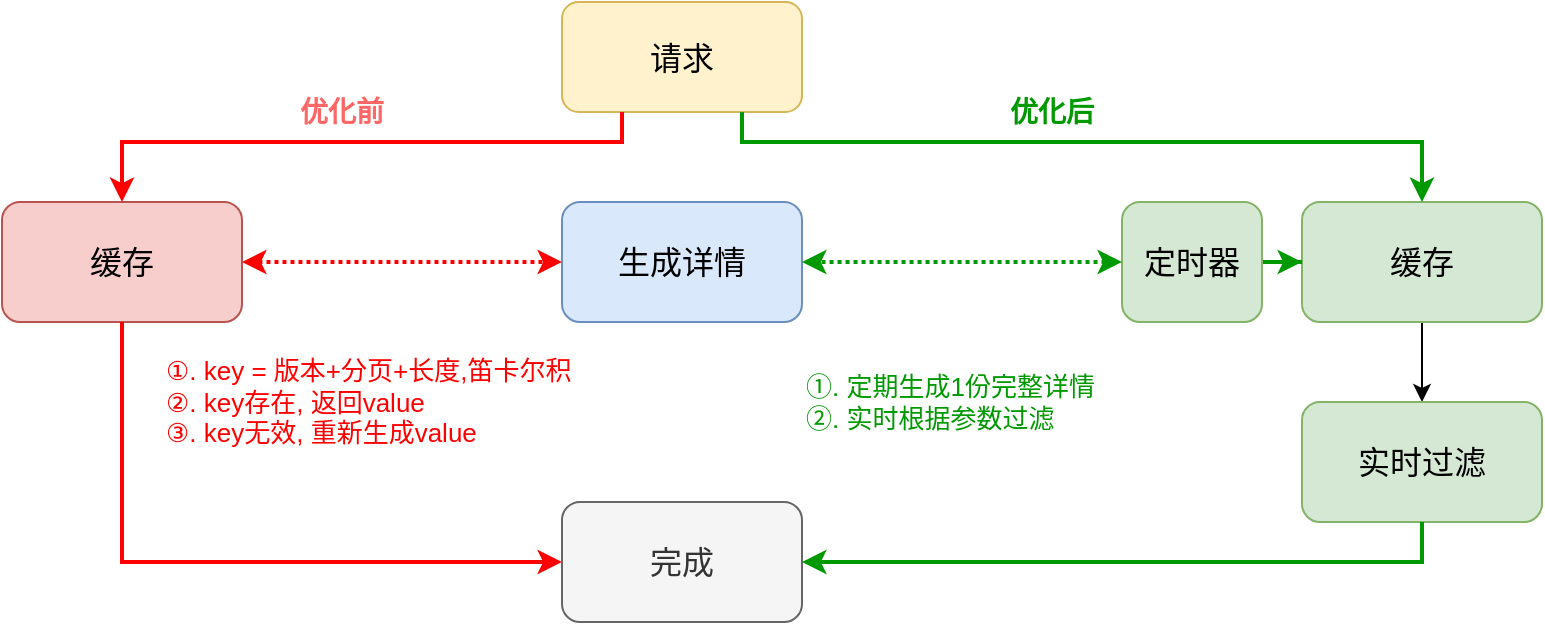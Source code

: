 <mxfile version="20.6.2" type="github">
  <diagram id="1bpVIfLe5_dsUP13_QPI" name="第 1 页">
    <mxGraphModel dx="1185" dy="-514" grid="1" gridSize="10" guides="1" tooltips="1" connect="1" arrows="1" fold="1" page="1" pageScale="1" pageWidth="827" pageHeight="1169" math="0" shadow="0">
      <root>
        <mxCell id="0" />
        <mxCell id="1" parent="0" />
        <mxCell id="Lkpm1lcb8TPIVfQLZ-2U-61" value="请求" style="rounded=1;whiteSpace=wrap;html=1;fontSize=16;fillColor=#fff2cc;strokeColor=#d6b656;" vertex="1" parent="1">
          <mxGeometry x="320" y="1310" width="120" height="55" as="geometry" />
        </mxCell>
        <mxCell id="Lkpm1lcb8TPIVfQLZ-2U-62" value="&lt;font style=&quot;font-size: 16px;&quot;&gt;缓存&lt;/font&gt;" style="rounded=1;whiteSpace=wrap;html=1;fontSize=12;fillColor=#f8cecc;strokeColor=#b85450;" vertex="1" parent="1">
          <mxGeometry x="40" y="1410" width="120" height="60" as="geometry" />
        </mxCell>
        <mxCell id="Lkpm1lcb8TPIVfQLZ-2U-98" value="" style="edgeStyle=orthogonalEdgeStyle;rounded=0;orthogonalLoop=1;jettySize=auto;html=1;" edge="1" parent="1" source="Lkpm1lcb8TPIVfQLZ-2U-63" target="Lkpm1lcb8TPIVfQLZ-2U-96">
          <mxGeometry relative="1" as="geometry" />
        </mxCell>
        <mxCell id="Lkpm1lcb8TPIVfQLZ-2U-63" value="&lt;font style=&quot;font-size: 16px;&quot;&gt;缓存&lt;/font&gt;" style="rounded=1;whiteSpace=wrap;html=1;fontSize=12;fillColor=#d5e8d4;strokeColor=#82b366;" vertex="1" parent="1">
          <mxGeometry x="690" y="1410" width="120" height="60" as="geometry" />
        </mxCell>
        <mxCell id="Lkpm1lcb8TPIVfQLZ-2U-64" value="" style="edgeStyle=orthogonalEdgeStyle;rounded=0;orthogonalLoop=1;jettySize=auto;html=1;strokeColor=#009900;strokeWidth=2;fontSize=12;endArrow=classic;endFill=1;" edge="1" parent="1" source="Lkpm1lcb8TPIVfQLZ-2U-66" target="Lkpm1lcb8TPIVfQLZ-2U-63">
          <mxGeometry relative="1" as="geometry" />
        </mxCell>
        <mxCell id="Lkpm1lcb8TPIVfQLZ-2U-66" value="&lt;font style=&quot;font-size: 16px;&quot;&gt;定时器&lt;/font&gt;" style="rounded=1;whiteSpace=wrap;html=1;fontSize=12;fillColor=#d5e8d4;strokeColor=#82b366;" vertex="1" parent="1">
          <mxGeometry x="600" y="1410" width="70" height="60" as="geometry" />
        </mxCell>
        <mxCell id="Lkpm1lcb8TPIVfQLZ-2U-73" value="" style="endArrow=classic;html=1;rounded=0;fontSize=12;exitX=0.25;exitY=1;exitDx=0;exitDy=0;entryX=0.5;entryY=0;entryDx=0;entryDy=0;strokeColor=#FF0000;strokeWidth=2;endFill=1;" edge="1" parent="1" source="Lkpm1lcb8TPIVfQLZ-2U-61" target="Lkpm1lcb8TPIVfQLZ-2U-62">
          <mxGeometry width="50" height="50" relative="1" as="geometry">
            <mxPoint x="330" y="1500" as="sourcePoint" />
            <mxPoint x="380" y="1450" as="targetPoint" />
            <Array as="points">
              <mxPoint x="350" y="1380" />
              <mxPoint x="100" y="1380" />
            </Array>
          </mxGeometry>
        </mxCell>
        <mxCell id="Lkpm1lcb8TPIVfQLZ-2U-74" value="" style="endArrow=classic;html=1;rounded=0;strokeColor=#009900;strokeWidth=2;fontSize=12;exitX=0.75;exitY=1;exitDx=0;exitDy=0;entryX=0.5;entryY=0;entryDx=0;entryDy=0;" edge="1" parent="1" source="Lkpm1lcb8TPIVfQLZ-2U-61" target="Lkpm1lcb8TPIVfQLZ-2U-63">
          <mxGeometry width="50" height="50" relative="1" as="geometry">
            <mxPoint x="330" y="1500" as="sourcePoint" />
            <mxPoint x="380" y="1450" as="targetPoint" />
            <Array as="points">
              <mxPoint x="410" y="1380" />
              <mxPoint x="750" y="1380" />
            </Array>
          </mxGeometry>
        </mxCell>
        <mxCell id="Lkpm1lcb8TPIVfQLZ-2U-78" value="" style="endArrow=classic;html=1;rounded=0;strokeColor=#FF0000;strokeWidth=2;fontSize=12;exitX=0.5;exitY=1;exitDx=0;exitDy=0;entryX=0;entryY=0.5;entryDx=0;entryDy=0;" edge="1" parent="1" source="Lkpm1lcb8TPIVfQLZ-2U-62" target="Lkpm1lcb8TPIVfQLZ-2U-68">
          <mxGeometry width="50" height="50" relative="1" as="geometry">
            <mxPoint x="400" y="1510" as="sourcePoint" />
            <mxPoint x="250" y="1580" as="targetPoint" />
            <Array as="points">
              <mxPoint x="100" y="1590" />
            </Array>
          </mxGeometry>
        </mxCell>
        <mxCell id="Lkpm1lcb8TPIVfQLZ-2U-80" value="优化前" style="text;html=1;strokeColor=none;fillColor=none;align=center;verticalAlign=middle;whiteSpace=wrap;rounded=0;dashed=1;fontSize=14;fontColor=#FF6666;fontStyle=1" vertex="1" parent="1">
          <mxGeometry x="180" y="1350" width="60" height="30" as="geometry" />
        </mxCell>
        <mxCell id="Lkpm1lcb8TPIVfQLZ-2U-81" value="优化后" style="text;html=1;strokeColor=none;fillColor=none;align=center;verticalAlign=middle;whiteSpace=wrap;rounded=0;dashed=1;fontSize=14;fontColor=#009900;fontStyle=1" vertex="1" parent="1">
          <mxGeometry x="535" y="1350" width="60" height="30" as="geometry" />
        </mxCell>
        <mxCell id="Lkpm1lcb8TPIVfQLZ-2U-83" value="&lt;font style=&quot;font-size: 16px;&quot;&gt;生成详情&lt;/font&gt;" style="rounded=1;whiteSpace=wrap;html=1;fontSize=12;fillColor=#dae8fc;strokeColor=#6c8ebf;" vertex="1" parent="1">
          <mxGeometry x="320" y="1410" width="120" height="60" as="geometry" />
        </mxCell>
        <mxCell id="Lkpm1lcb8TPIVfQLZ-2U-93" value="" style="endArrow=classic;html=1;rounded=0;dashed=1;strokeColor=#009900;strokeWidth=2;fontSize=12;exitX=0;exitY=0.5;exitDx=0;exitDy=0;entryX=1;entryY=0.5;entryDx=0;entryDy=0;dashPattern=1 1;startArrow=classic;startFill=1;" edge="1" parent="1" target="Lkpm1lcb8TPIVfQLZ-2U-83">
          <mxGeometry width="50" height="50" relative="1" as="geometry">
            <mxPoint x="600" y="1440" as="sourcePoint" />
            <mxPoint x="440.0" y="1420" as="targetPoint" />
            <Array as="points">
              <mxPoint x="560" y="1440" />
              <mxPoint x="510" y="1440" />
            </Array>
          </mxGeometry>
        </mxCell>
        <mxCell id="Lkpm1lcb8TPIVfQLZ-2U-94" value="" style="endArrow=classic;html=1;rounded=0;strokeColor=#FF0000;strokeWidth=2;fontSize=12;exitX=1;exitY=0.5;exitDx=0;exitDy=0;dashed=1;entryX=0;entryY=0.5;entryDx=0;entryDy=0;dashPattern=1 1;startArrow=classic;startFill=1;" edge="1" parent="1" target="Lkpm1lcb8TPIVfQLZ-2U-83">
          <mxGeometry width="50" height="50" relative="1" as="geometry">
            <mxPoint x="160" y="1440" as="sourcePoint" />
            <mxPoint x="320" y="1420" as="targetPoint" />
            <Array as="points">
              <mxPoint x="240" y="1440" />
            </Array>
          </mxGeometry>
        </mxCell>
        <mxCell id="Lkpm1lcb8TPIVfQLZ-2U-68" value="&lt;font style=&quot;font-size: 16px;&quot;&gt;完成&lt;/font&gt;" style="rounded=1;whiteSpace=wrap;html=1;fontSize=12;fillColor=#f5f5f5;strokeColor=#666666;fontColor=#333333;" vertex="1" parent="1">
          <mxGeometry x="320" y="1560" width="120" height="60" as="geometry" />
        </mxCell>
        <mxCell id="Lkpm1lcb8TPIVfQLZ-2U-96" value="&lt;font style=&quot;font-size: 16px;&quot;&gt;实时过滤&lt;/font&gt;" style="rounded=1;whiteSpace=wrap;html=1;fontSize=12;fillColor=#d5e8d4;strokeColor=#82b366;" vertex="1" parent="1">
          <mxGeometry x="690" y="1510" width="120" height="60" as="geometry" />
        </mxCell>
        <mxCell id="Lkpm1lcb8TPIVfQLZ-2U-97" value="" style="endArrow=classic;html=1;rounded=0;strokeColor=#009900;strokeWidth=2;fontSize=12;entryX=1;entryY=0.5;entryDx=0;entryDy=0;" edge="1" parent="1">
          <mxGeometry width="50" height="50" relative="1" as="geometry">
            <mxPoint x="750" y="1570" as="sourcePoint" />
            <mxPoint x="440.0" y="1590" as="targetPoint" />
            <Array as="points">
              <mxPoint x="750" y="1590" />
            </Array>
          </mxGeometry>
        </mxCell>
        <mxCell id="Lkpm1lcb8TPIVfQLZ-2U-99" value="&lt;font style=&quot;font-size: 13px;&quot; color=&quot;#ff0000&quot;&gt;①. key = 版本+分页+长度,笛卡尔积&lt;br&gt;②. key存在, 返回value&lt;br&gt;③. key无效, 重新生成value&lt;/font&gt;" style="text;html=1;strokeColor=none;fillColor=none;align=left;verticalAlign=middle;whiteSpace=wrap;rounded=0;" vertex="1" parent="1">
          <mxGeometry x="120" y="1470" width="210" height="80" as="geometry" />
        </mxCell>
        <mxCell id="Lkpm1lcb8TPIVfQLZ-2U-101" value="&lt;font style=&quot;font-size: 13px;&quot;&gt;①. 定期生成1份完整详情&lt;br&gt;②. 实时根据参数过滤&lt;br&gt;&lt;/font&gt;" style="text;html=1;strokeColor=none;fillColor=none;align=left;verticalAlign=middle;whiteSpace=wrap;rounded=0;fontColor=#009900;" vertex="1" parent="1">
          <mxGeometry x="440" y="1470" width="210" height="80" as="geometry" />
        </mxCell>
      </root>
    </mxGraphModel>
  </diagram>
</mxfile>
